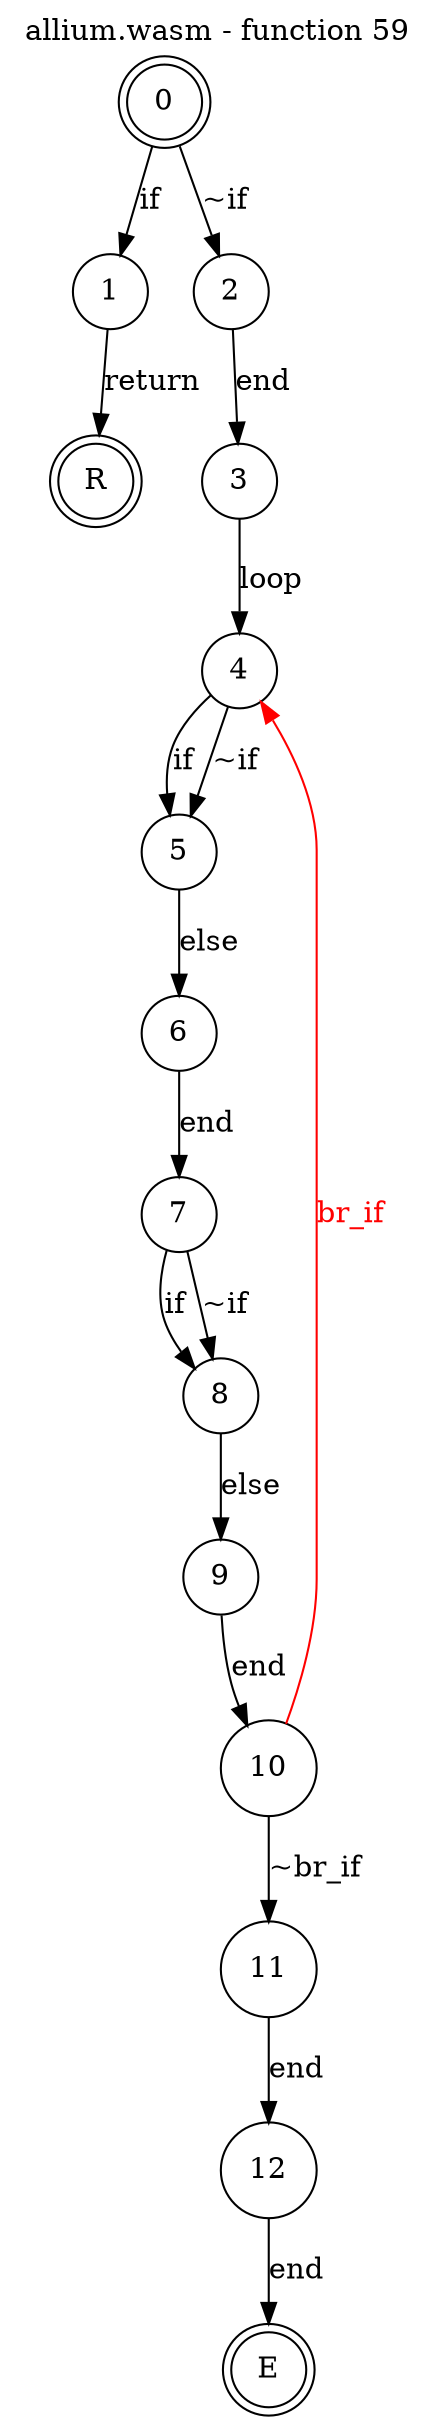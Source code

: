 digraph finite_state_machine {
    label = "allium.wasm - function 59"
    labelloc =  t
    labelfontsize = 16
    labelfontcolor = black
    labelfontname = "Helvetica"
    node [shape = doublecircle]; 0 E R ;
    node [shape = circle];
    0 -> 1[label="if"];
    0 -> 2[label="~if"];
    1 -> R[label="return"];
    2 -> 3[label="end"];
    3 -> 4[label="loop"];
    4 -> 5[label="if"];
    4 -> 5[label="~if"];
    5 -> 6[label="else"];
    6 -> 7[label="end"];
    7 -> 8[label="if"];
    7 -> 8[label="~if"];
    8 -> 9[label="else"];
    9 -> 10[label="end"];
    10 -> 11[label="~br_if"];
    10 -> 4[color="red" fontcolor="red" label="br_if"];
    11 -> 12[label="end"];
    12 -> E[label="end"];
}
